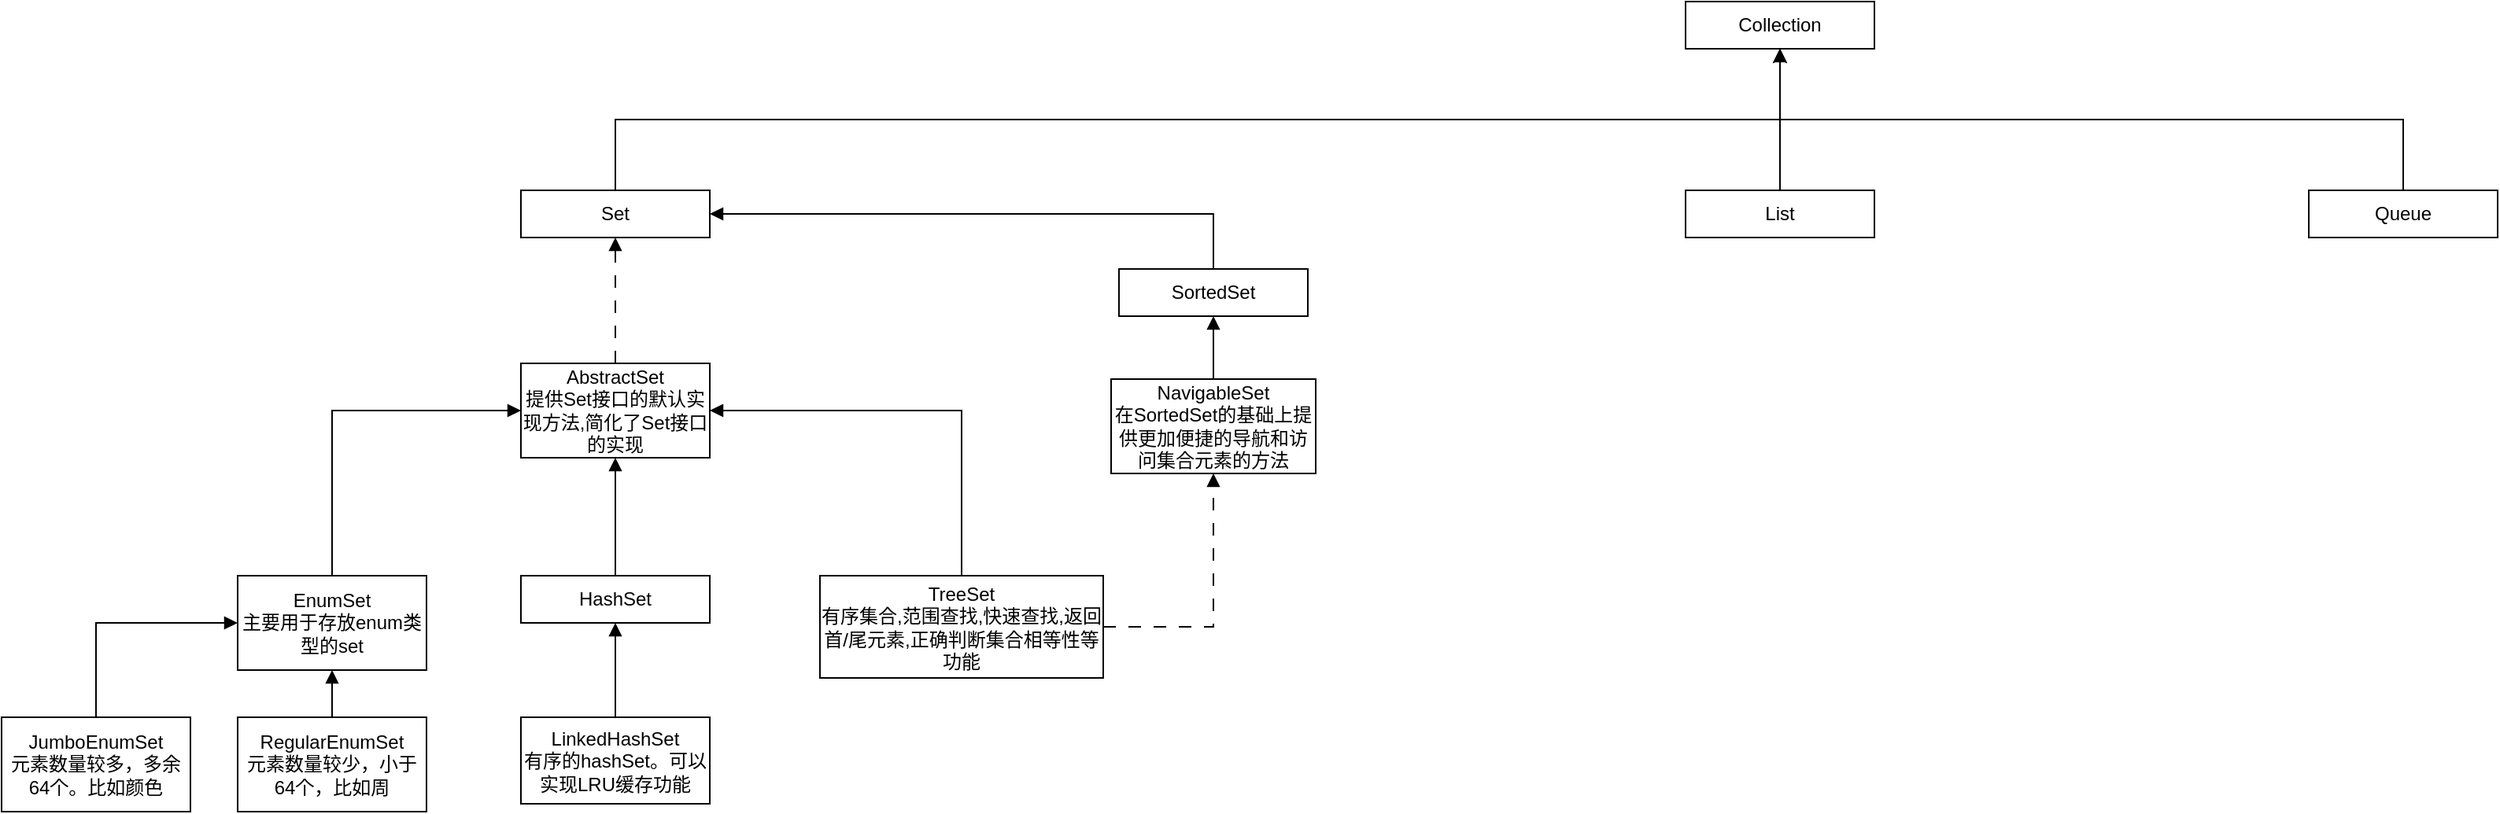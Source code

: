 <mxfile version="21.3.2" type="github">
  <diagram name="第 1 页" id="qhITd_Xg--TJa-QcaCBj">
    <mxGraphModel dx="954" dy="616" grid="1" gridSize="10" guides="1" tooltips="1" connect="1" arrows="1" fold="1" page="1" pageScale="1" pageWidth="827" pageHeight="1169" math="0" shadow="0">
      <root>
        <mxCell id="0" />
        <mxCell id="1" parent="0" />
        <mxCell id="XMfdTYcQhxkG6gX6pJ5N-2" value="Collection" style="rounded=0;whiteSpace=wrap;html=1;" parent="1" vertex="1">
          <mxGeometry x="1160" y="70" width="120" height="30" as="geometry" />
        </mxCell>
        <mxCell id="MnfCELMRRn-xuZtHxBhQ-4" style="edgeStyle=orthogonalEdgeStyle;rounded=0;orthogonalLoop=1;jettySize=auto;html=1;exitX=0.5;exitY=0;exitDx=0;exitDy=0;entryX=0.5;entryY=1;entryDx=0;entryDy=0;" edge="1" parent="1" source="MnfCELMRRn-xuZtHxBhQ-1" target="XMfdTYcQhxkG6gX6pJ5N-2">
          <mxGeometry relative="1" as="geometry" />
        </mxCell>
        <mxCell id="MnfCELMRRn-xuZtHxBhQ-1" value="Set" style="rounded=0;whiteSpace=wrap;html=1;" vertex="1" parent="1">
          <mxGeometry x="420" y="190" width="120" height="30" as="geometry" />
        </mxCell>
        <mxCell id="MnfCELMRRn-xuZtHxBhQ-12" style="edgeStyle=orthogonalEdgeStyle;rounded=0;orthogonalLoop=1;jettySize=auto;html=1;entryX=0.5;entryY=1;entryDx=0;entryDy=0;" edge="1" parent="1" source="MnfCELMRRn-xuZtHxBhQ-2" target="XMfdTYcQhxkG6gX6pJ5N-2">
          <mxGeometry relative="1" as="geometry" />
        </mxCell>
        <mxCell id="MnfCELMRRn-xuZtHxBhQ-2" value="List" style="rounded=0;whiteSpace=wrap;html=1;" vertex="1" parent="1">
          <mxGeometry x="1160" y="190" width="120" height="30" as="geometry" />
        </mxCell>
        <mxCell id="MnfCELMRRn-xuZtHxBhQ-6" style="edgeStyle=orthogonalEdgeStyle;rounded=0;orthogonalLoop=1;jettySize=auto;html=1;exitX=0.5;exitY=0;exitDx=0;exitDy=0;entryX=0.5;entryY=1;entryDx=0;entryDy=0;endArrow=block;endFill=1;" edge="1" parent="1" source="MnfCELMRRn-xuZtHxBhQ-3" target="XMfdTYcQhxkG6gX6pJ5N-2">
          <mxGeometry relative="1" as="geometry" />
        </mxCell>
        <mxCell id="MnfCELMRRn-xuZtHxBhQ-3" value="Queue" style="rounded=0;whiteSpace=wrap;html=1;" vertex="1" parent="1">
          <mxGeometry x="1556" y="190" width="120" height="30" as="geometry" />
        </mxCell>
        <mxCell id="MnfCELMRRn-xuZtHxBhQ-13" style="edgeStyle=orthogonalEdgeStyle;rounded=0;orthogonalLoop=1;jettySize=auto;html=1;exitX=0.5;exitY=0;exitDx=0;exitDy=0;entryX=0.5;entryY=1;entryDx=0;entryDy=0;endArrow=block;endFill=1;dashed=1;dashPattern=8 8;" edge="1" parent="1" source="MnfCELMRRn-xuZtHxBhQ-7" target="MnfCELMRRn-xuZtHxBhQ-1">
          <mxGeometry relative="1" as="geometry" />
        </mxCell>
        <mxCell id="MnfCELMRRn-xuZtHxBhQ-7" value="AbstractSet&lt;br&gt;提供Set接口的默认实现方法,简化了Set接口的实现" style="rounded=0;whiteSpace=wrap;html=1;" vertex="1" parent="1">
          <mxGeometry x="420" y="300" width="120" height="60" as="geometry" />
        </mxCell>
        <mxCell id="MnfCELMRRn-xuZtHxBhQ-27" value="" style="edgeStyle=orthogonalEdgeStyle;rounded=0;orthogonalLoop=1;jettySize=auto;html=1;endArrow=block;endFill=1;" edge="1" parent="1" source="MnfCELMRRn-xuZtHxBhQ-8" target="MnfCELMRRn-xuZtHxBhQ-7">
          <mxGeometry relative="1" as="geometry" />
        </mxCell>
        <mxCell id="MnfCELMRRn-xuZtHxBhQ-8" value="HashSet" style="rounded=0;whiteSpace=wrap;html=1;" vertex="1" parent="1">
          <mxGeometry x="420" y="435" width="120" height="30" as="geometry" />
        </mxCell>
        <mxCell id="MnfCELMRRn-xuZtHxBhQ-17" style="edgeStyle=orthogonalEdgeStyle;rounded=0;orthogonalLoop=1;jettySize=auto;html=1;exitX=0.5;exitY=0;exitDx=0;exitDy=0;entryX=0;entryY=0.5;entryDx=0;entryDy=0;endArrow=block;endFill=1;" edge="1" parent="1" source="MnfCELMRRn-xuZtHxBhQ-9" target="MnfCELMRRn-xuZtHxBhQ-7">
          <mxGeometry relative="1" as="geometry" />
        </mxCell>
        <mxCell id="MnfCELMRRn-xuZtHxBhQ-9" value="EnumSet&lt;br&gt;主要用于存放enum类型的set" style="rounded=0;whiteSpace=wrap;html=1;" vertex="1" parent="1">
          <mxGeometry x="240" y="435" width="120" height="60" as="geometry" />
        </mxCell>
        <mxCell id="MnfCELMRRn-xuZtHxBhQ-19" style="edgeStyle=orthogonalEdgeStyle;rounded=0;orthogonalLoop=1;jettySize=auto;html=1;exitX=0.5;exitY=0;exitDx=0;exitDy=0;entryX=1;entryY=0.5;entryDx=0;entryDy=0;endArrow=block;endFill=1;" edge="1" parent="1" source="MnfCELMRRn-xuZtHxBhQ-10" target="MnfCELMRRn-xuZtHxBhQ-7">
          <mxGeometry relative="1" as="geometry" />
        </mxCell>
        <mxCell id="MnfCELMRRn-xuZtHxBhQ-26" style="edgeStyle=orthogonalEdgeStyle;rounded=0;orthogonalLoop=1;jettySize=auto;html=1;exitX=1;exitY=0.5;exitDx=0;exitDy=0;entryX=0.5;entryY=1;entryDx=0;entryDy=0;endArrow=block;endFill=1;dashed=1;dashPattern=8 8;" edge="1" parent="1" source="MnfCELMRRn-xuZtHxBhQ-10" target="MnfCELMRRn-xuZtHxBhQ-24">
          <mxGeometry relative="1" as="geometry" />
        </mxCell>
        <mxCell id="MnfCELMRRn-xuZtHxBhQ-10" value="TreeSet&lt;br&gt;有序集合,范围查找,快速查找,返回首/尾元素,正确判断集合相等性等功能" style="rounded=0;whiteSpace=wrap;html=1;" vertex="1" parent="1">
          <mxGeometry x="610" y="435" width="180" height="65" as="geometry" />
        </mxCell>
        <mxCell id="MnfCELMRRn-xuZtHxBhQ-16" value="" style="edgeStyle=orthogonalEdgeStyle;rounded=0;orthogonalLoop=1;jettySize=auto;html=1;endArrow=block;endFill=1;" edge="1" parent="1" source="MnfCELMRRn-xuZtHxBhQ-11" target="MnfCELMRRn-xuZtHxBhQ-8">
          <mxGeometry relative="1" as="geometry" />
        </mxCell>
        <mxCell id="MnfCELMRRn-xuZtHxBhQ-11" value="LinkedHashSet&lt;br&gt;有序的hashSet。可以实现LRU缓存功能" style="rounded=0;whiteSpace=wrap;html=1;" vertex="1" parent="1">
          <mxGeometry x="420" y="525" width="120" height="55" as="geometry" />
        </mxCell>
        <mxCell id="MnfCELMRRn-xuZtHxBhQ-15" style="edgeStyle=orthogonalEdgeStyle;rounded=0;orthogonalLoop=1;jettySize=auto;html=1;exitX=0.5;exitY=0;exitDx=0;exitDy=0;entryX=1;entryY=0.5;entryDx=0;entryDy=0;endArrow=block;endFill=1;" edge="1" parent="1" source="MnfCELMRRn-xuZtHxBhQ-14" target="MnfCELMRRn-xuZtHxBhQ-1">
          <mxGeometry relative="1" as="geometry" />
        </mxCell>
        <mxCell id="MnfCELMRRn-xuZtHxBhQ-14" value="SortedSet" style="rounded=0;whiteSpace=wrap;html=1;" vertex="1" parent="1">
          <mxGeometry x="800" y="240" width="120" height="30" as="geometry" />
        </mxCell>
        <mxCell id="MnfCELMRRn-xuZtHxBhQ-22" style="edgeStyle=orthogonalEdgeStyle;rounded=0;orthogonalLoop=1;jettySize=auto;html=1;exitX=0.5;exitY=0;exitDx=0;exitDy=0;entryX=0;entryY=0.5;entryDx=0;entryDy=0;endArrow=block;endFill=1;" edge="1" parent="1" source="MnfCELMRRn-xuZtHxBhQ-20" target="MnfCELMRRn-xuZtHxBhQ-9">
          <mxGeometry relative="1" as="geometry" />
        </mxCell>
        <mxCell id="MnfCELMRRn-xuZtHxBhQ-20" value="JumboEnumSet&lt;br&gt;元素数量较多，多余64个。比如颜色" style="rounded=0;whiteSpace=wrap;html=1;" vertex="1" parent="1">
          <mxGeometry x="90" y="525" width="120" height="60" as="geometry" />
        </mxCell>
        <mxCell id="MnfCELMRRn-xuZtHxBhQ-23" value="" style="edgeStyle=orthogonalEdgeStyle;rounded=0;orthogonalLoop=1;jettySize=auto;html=1;endArrow=block;endFill=1;" edge="1" parent="1" source="MnfCELMRRn-xuZtHxBhQ-21" target="MnfCELMRRn-xuZtHxBhQ-9">
          <mxGeometry relative="1" as="geometry" />
        </mxCell>
        <mxCell id="MnfCELMRRn-xuZtHxBhQ-21" value="RegularEnumSet&lt;br&gt;元素数量较少，小于64个，比如周" style="rounded=0;whiteSpace=wrap;html=1;" vertex="1" parent="1">
          <mxGeometry x="240" y="525" width="120" height="60" as="geometry" />
        </mxCell>
        <mxCell id="MnfCELMRRn-xuZtHxBhQ-25" style="edgeStyle=orthogonalEdgeStyle;rounded=0;orthogonalLoop=1;jettySize=auto;html=1;exitX=0.5;exitY=0;exitDx=0;exitDy=0;entryX=0.5;entryY=1;entryDx=0;entryDy=0;endArrow=block;endFill=1;" edge="1" parent="1" source="MnfCELMRRn-xuZtHxBhQ-24" target="MnfCELMRRn-xuZtHxBhQ-14">
          <mxGeometry relative="1" as="geometry" />
        </mxCell>
        <mxCell id="MnfCELMRRn-xuZtHxBhQ-24" value="NavigableSet&lt;br&gt;在SortedSet的基础上提供更加便捷的导航和访问集合元素的方法" style="rounded=0;whiteSpace=wrap;html=1;" vertex="1" parent="1">
          <mxGeometry x="795" y="310" width="130" height="60" as="geometry" />
        </mxCell>
      </root>
    </mxGraphModel>
  </diagram>
</mxfile>

